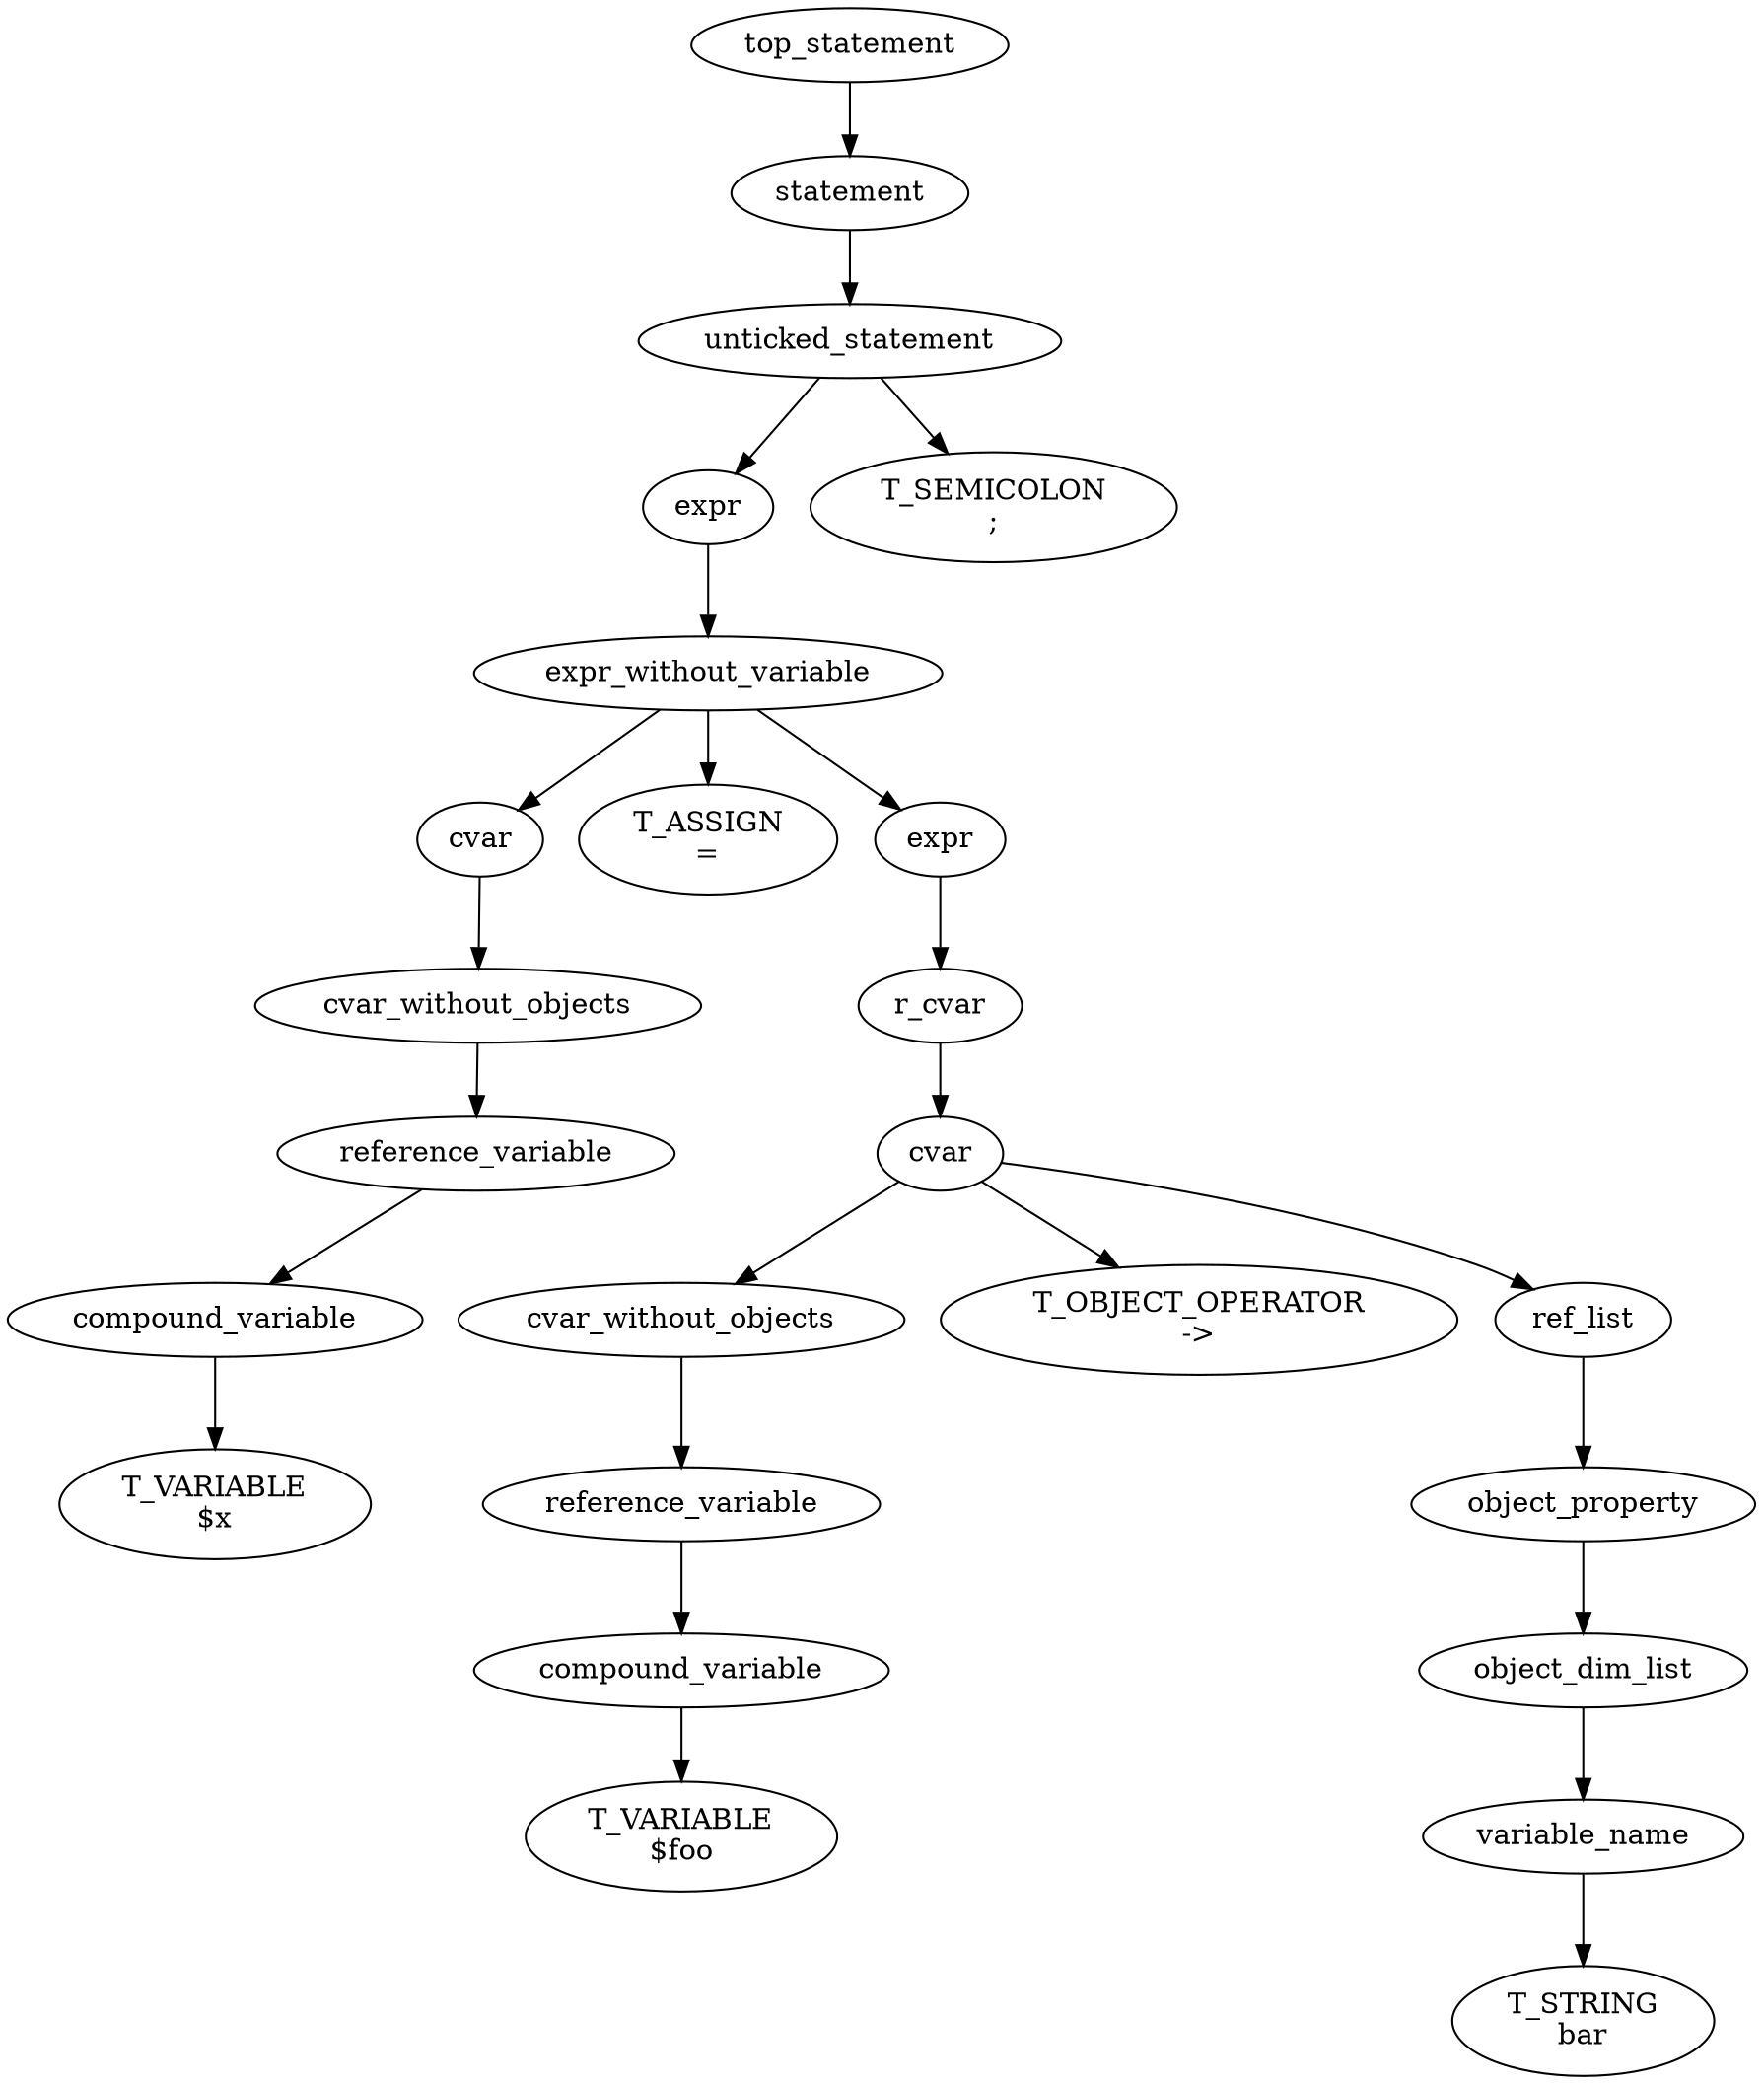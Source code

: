 digraph parse_tree {
  n26 [label="top_statement"];
  n25 [label="statement"];
  n26 -> n25;
  n24 [label="unticked_statement"];
  n25 -> n24;
  n23 [label="expr"];
  n24 -> n23;
  n22 [label="expr_without_variable"];
  n23 -> n22;
  n7 [label="cvar"];
  n22 -> n7;
  n6 [label="cvar_without_objects"];
  n7 -> n6;
  n5 [label="reference_variable"];
  n6 -> n5;
  n4 [label="compound_variable"];
  n5 -> n4;
  n0 [label="T_VARIABLE\n$x"];
  n4 -> n0;
  n3 [label="T_ASSIGN\n="];
  n22 -> n3;
  n21 [label="expr"];
  n22 -> n21;
  n20 [label="r_cvar"];
  n21 -> n20;
  n19 [label="cvar"];
  n20 -> n19;
  n12 [label="cvar_without_objects"];
  n19 -> n12;
  n11 [label="reference_variable"];
  n12 -> n11;
  n10 [label="compound_variable"];
  n11 -> n10;
  n8 [label="T_VARIABLE\n$foo"];
  n10 -> n8;
  n9 [label="T_OBJECT_OPERATOR\n->"];
  n19 -> n9;
  n18 [label="ref_list"];
  n19 -> n18;
  n17 [label="object_property"];
  n18 -> n17;
  n16 [label="object_dim_list"];
  n17 -> n16;
  n15 [label="variable_name"];
  n16 -> n15;
  n13 [label="T_STRING\nbar"];
  n15 -> n13;
  n14 [label="T_SEMICOLON\n;"];
  n24 -> n14;
}
